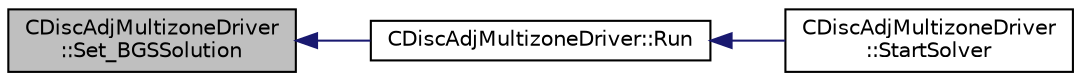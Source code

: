 digraph "CDiscAdjMultizoneDriver::Set_BGSSolution"
{
  edge [fontname="Helvetica",fontsize="10",labelfontname="Helvetica",labelfontsize="10"];
  node [fontname="Helvetica",fontsize="10",shape=record];
  rankdir="LR";
  Node940 [label="CDiscAdjMultizoneDriver\l::Set_BGSSolution",height=0.2,width=0.4,color="black", fillcolor="grey75", style="filled", fontcolor="black"];
  Node940 -> Node941 [dir="back",color="midnightblue",fontsize="10",style="solid",fontname="Helvetica"];
  Node941 [label="CDiscAdjMultizoneDriver::Run",height=0.2,width=0.4,color="black", fillcolor="white", style="filled",URL="$class_c_disc_adj_multizone_driver.html#af996aecdb6d20aa4fc81c9b67295abf5",tooltip="[Overload] Run an discrete adjoint update of all solvers within multiple zones. "];
  Node941 -> Node942 [dir="back",color="midnightblue",fontsize="10",style="solid",fontname="Helvetica"];
  Node942 [label="CDiscAdjMultizoneDriver\l::StartSolver",height=0.2,width=0.4,color="black", fillcolor="white", style="filled",URL="$class_c_disc_adj_multizone_driver.html#a75de0a1a482ceeed4301a384f1515092",tooltip="[Overload] Launch the computation for discrete adjoint multizone problems. "];
}
